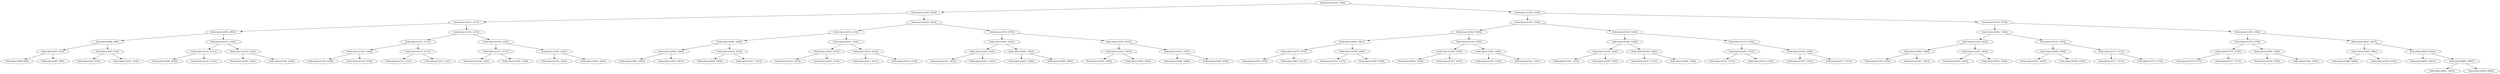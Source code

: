 digraph G{
253681344 [label="Node{data=[3549, 3549]}"]
253681344 -> 618699410
618699410 [label="Node{data=[2404, 2404]}"]
618699410 -> 1406111065
1406111065 [label="Node{data=[2147, 2147]}"]
1406111065 -> 1224003104
1224003104 [label="Node{data=[2005, 2005]}"]
1224003104 -> 828760352
828760352 [label="Node{data=[896, 896]}"]
828760352 -> 301058452
301058452 [label="Node{data=[852, 852]}"]
301058452 -> 1056648118
1056648118 [label="Node{data=[848, 848]}"]
301058452 -> 1343256455
1343256455 [label="Node{data=[885, 885]}"]
828760352 -> 1323491396
1323491396 [label="Node{data=[943, 943]}"]
1323491396 -> 1371553125
1371553125 [label="Node{data=[910, 910]}"]
1323491396 -> 906041968
906041968 [label="Node{data=[1010, 1010]}"]
1224003104 -> 1711206264
1711206264 [label="Node{data=[2143, 2143]}"]
1711206264 -> 1011340099
1011340099 [label="Node{data=[2141, 2141]}"]
1011340099 -> 1824324283
1824324283 [label="Node{data=[2046, 2046]}"]
1011340099 -> 1389412294
1389412294 [label="Node{data=[2142, 2142]}"]
1711206264 -> 1078398923
1078398923 [label="Node{data=[2145, 2145]}"]
1078398923 -> 1108869451
1108869451 [label="Node{data=[2144, 2144]}"]
1078398923 -> 1241137809
1241137809 [label="Node{data=[2146, 2146]}"]
1406111065 -> 511965927
511965927 [label="Node{data=[2155, 2155]}"]
511965927 -> 1715636139
1715636139 [label="Node{data=[2151, 2151]}"]
1715636139 -> 1691533425
1691533425 [label="Node{data=[2149, 2149]}"]
1691533425 -> 2133326000
2133326000 [label="Node{data=[2148, 2148]}"]
1691533425 -> 2129817969
2129817969 [label="Node{data=[2150, 2150]}"]
1715636139 -> 218095323
218095323 [label="Node{data=[2153, 2153]}"]
218095323 -> 2119976573
2119976573 [label="Node{data=[2152, 2152]}"]
218095323 -> 1048499070
1048499070 [label="Node{data=[2154, 2154]}"]
511965927 -> 1407861817
1407861817 [label="Node{data=[2166, 2166]}"]
1407861817 -> 554779033
554779033 [label="Node{data=[2157, 2157]}"]
554779033 -> 1038259304
1038259304 [label="Node{data=[2156, 2156]}"]
554779033 -> 1968133513
1968133513 [label="Node{data=[2158, 2158]}"]
1407861817 -> 1954880661
1954880661 [label="Node{data=[2281, 2281]}"]
1954880661 -> 1605600789
1605600789 [label="Node{data=[2242, 2242]}"]
1954880661 -> 1994070111
1994070111 [label="Node{data=[2403, 2403]}"]
618699410 -> 2033707024
2033707024 [label="Node{data=[2420, 2420]}"]
2033707024 -> 621425175
621425175 [label="Node{data=[2412, 2412]}"]
621425175 -> 1716165517
1716165517 [label="Node{data=[2408, 2408]}"]
1716165517 -> 1224572667
1224572667 [label="Node{data=[2406, 2406]}"]
1224572667 -> 239888540
239888540 [label="Node{data=[2405, 2405]}"]
1224572667 -> 2057464264
2057464264 [label="Node{data=[2407, 2407]}"]
1716165517 -> 1216746466
1216746466 [label="Node{data=[2410, 2410]}"]
1216746466 -> 1798289071
1798289071 [label="Node{data=[2409, 2409]}"]
1216746466 -> 113912798
113912798 [label="Node{data=[2411, 2411]}"]
621425175 -> 1875898086
1875898086 [label="Node{data=[2416, 2416]}"]
1875898086 -> 397339134
397339134 [label="Node{data=[2414, 2414]}"]
397339134 -> 27438954
27438954 [label="Node{data=[2413, 2413]}"]
397339134 -> 1449255003
1449255003 [label="Node{data=[2415, 2415]}"]
1875898086 -> 1179225263
1179225263 [label="Node{data=[2418, 2418]}"]
1179225263 -> 642280577
642280577 [label="Node{data=[2417, 2417]}"]
1179225263 -> 847597277
847597277 [label="Node{data=[2419, 2419]}"]
2033707024 -> 1807684590
1807684590 [label="Node{data=[3478, 3478]}"]
1807684590 -> 1629079234
1629079234 [label="Node{data=[2424, 2424]}"]
1629079234 -> 72389124
72389124 [label="Node{data=[2422, 2422]}"]
72389124 -> 482072565
482072565 [label="Node{data=[2421, 2421]}"]
72389124 -> 252217327
252217327 [label="Node{data=[2423, 2423]}"]
1629079234 -> 537427738
537427738 [label="Node{data=[2442, 2442]}"]
537427738 -> 549980589
549980589 [label="Node{data=[2429, 2429]}"]
537427738 -> 1653503550
1653503550 [label="Node{data=[3048, 3048]}"]
1807684590 -> 703771263
703771263 [label="Node{data=[3545, 3545]}"]
703771263 -> 1247930612
1247930612 [label="Node{data=[3543, 3543]}"]
1247930612 -> 713295220
713295220 [label="Node{data=[3542, 3542]}"]
1247930612 -> 1001044380
1001044380 [label="Node{data=[3544, 3544]}"]
703771263 -> 125277660
125277660 [label="Node{data=[3547, 3547]}"]
125277660 -> 1108667278
1108667278 [label="Node{data=[3546, 3546]}"]
125277660 -> 1219623197
1219623197 [label="Node{data=[3548, 3548]}"]
253681344 -> 649715662
649715662 [label="Node{data=[5358, 5358]}"]
649715662 -> 492529584
492529584 [label="Node{data=[5342, 5342]}"]
492529584 -> 2021041934
2021041934 [label="Node{data=[5028, 5028]}"]
2021041934 -> 1061736460
1061736460 [label="Node{data=[4661, 4661]}"]
1061736460 -> 1466380164
1466380164 [label="Node{data=[3579, 3579]}"]
1466380164 -> 289911871
289911871 [label="Node{data=[3550, 3550]}"]
1466380164 -> 1547976654
1547976654 [label="Node{data=[4613, 4613]}"]
1061736460 -> 628448506
628448506 [label="Node{data=[4784, 4784]}"]
628448506 -> 1266699487
1266699487 [label="Node{data=[4723, 4723]}"]
628448506 -> 1741357020
1741357020 [label="Node{data=[4788, 4788]}"]
2021041934 -> 445449892
445449892 [label="Node{data=[5338, 5338]}"]
445449892 -> 361761667
361761667 [label="Node{data=[5336, 5336]}"]
361761667 -> 1556044634
1556044634 [label="Node{data=[5030, 5030]}"]
361761667 -> 1824221966
1824221966 [label="Node{data=[5337, 5337]}"]
445449892 -> 519170075
519170075 [label="Node{data=[5340, 5340]}"]
519170075 -> 195572821
195572821 [label="Node{data=[5339, 5339]}"]
519170075 -> 770427889
770427889 [label="Node{data=[5341, 5341]}"]
492529584 -> 440346201
440346201 [label="Node{data=[5350, 5350]}"]
440346201 -> 186627125
186627125 [label="Node{data=[5346, 5346]}"]
186627125 -> 1105142687
1105142687 [label="Node{data=[5344, 5344]}"]
1105142687 -> 848874518
848874518 [label="Node{data=[5343, 5343]}"]
1105142687 -> 1375087090
1375087090 [label="Node{data=[5345, 5345]}"]
186627125 -> 666796517
666796517 [label="Node{data=[5348, 5348]}"]
666796517 -> 524651862
524651862 [label="Node{data=[5347, 5347]}"]
666796517 -> 1799953108
1799953108 [label="Node{data=[5349, 5349]}"]
440346201 -> 185604086
185604086 [label="Node{data=[5354, 5354]}"]
185604086 -> 1492262616
1492262616 [label="Node{data=[5352, 5352]}"]
1492262616 -> 1802377133
1802377133 [label="Node{data=[5351, 5351]}"]
1492262616 -> 1221738414
1221738414 [label="Node{data=[5353, 5353]}"]
185604086 -> 1131822821
1131822821 [label="Node{data=[5356, 5356]}"]
1131822821 -> 188411021
188411021 [label="Node{data=[5355, 5355]}"]
1131822821 -> 284311864
284311864 [label="Node{data=[5357, 5357]}"]
649715662 -> 1225008071
1225008071 [label="Node{data=[5374, 5374]}"]
1225008071 -> 997698836
997698836 [label="Node{data=[5366, 5366]}"]
997698836 -> 1744138355
1744138355 [label="Node{data=[5362, 5362]}"]
1744138355 -> 1703679540
1703679540 [label="Node{data=[5360, 5360]}"]
1703679540 -> 226368345
226368345 [label="Node{data=[5359, 5359]}"]
1703679540 -> 199694575
199694575 [label="Node{data=[5361, 5361]}"]
1744138355 -> 1205700360
1205700360 [label="Node{data=[5364, 5364]}"]
1205700360 -> 1122305137
1122305137 [label="Node{data=[5363, 5363]}"]
1205700360 -> 1060928423
1060928423 [label="Node{data=[5365, 5365]}"]
997698836 -> 204422351
204422351 [label="Node{data=[5370, 5370]}"]
204422351 -> 660676485
660676485 [label="Node{data=[5368, 5368]}"]
660676485 -> 1305297300
1305297300 [label="Node{data=[5367, 5367]}"]
660676485 -> 301005513
301005513 [label="Node{data=[5369, 5369]}"]
204422351 -> 1682732412
1682732412 [label="Node{data=[5372, 5372]}"]
1682732412 -> 1266602823
1266602823 [label="Node{data=[5371, 5371]}"]
1682732412 -> 1813572189
1813572189 [label="Node{data=[5373, 5373]}"]
1225008071 -> 2057860005
2057860005 [label="Node{data=[5382, 5382]}"]
2057860005 -> 2101878297
2101878297 [label="Node{data=[5378, 5378]}"]
2101878297 -> 1083248156
1083248156 [label="Node{data=[5376, 5376]}"]
1083248156 -> 1802526289
1802526289 [label="Node{data=[5375, 5375]}"]
1083248156 -> 1392262593
1392262593 [label="Node{data=[5377, 5377]}"]
2101878297 -> 1878608209
1878608209 [label="Node{data=[5380, 5380]}"]
1878608209 -> 659573596
659573596 [label="Node{data=[5379, 5379]}"]
1878608209 -> 1312496433
1312496433 [label="Node{data=[5381, 5381]}"]
2057860005 -> 2098865410
2098865410 [label="Node{data=[6207, 6207]}"]
2098865410 -> 1477199921
1477199921 [label="Node{data=[5480, 5480]}"]
1477199921 -> 2107892423
2107892423 [label="Node{data=[5409, 5409]}"]
1477199921 -> 1800899793
1800899793 [label="Node{data=[6192, 6192]}"]
2098865410 -> 1196005004
1196005004 [label="Node{data=[8029, 8029]}"]
1196005004 -> 2101216148
2101216148 [label="Node{data=[8021, 8021]}"]
1196005004 -> 527004462
527004462 [label="Node{data=[8895, 8895]}"]
527004462 -> 1208960278
1208960278 [label="Node{data=[8061, 8061]}"]
527004462 -> 1132021613
1132021613 [label="Node{data=[8909, 8909]}"]
}